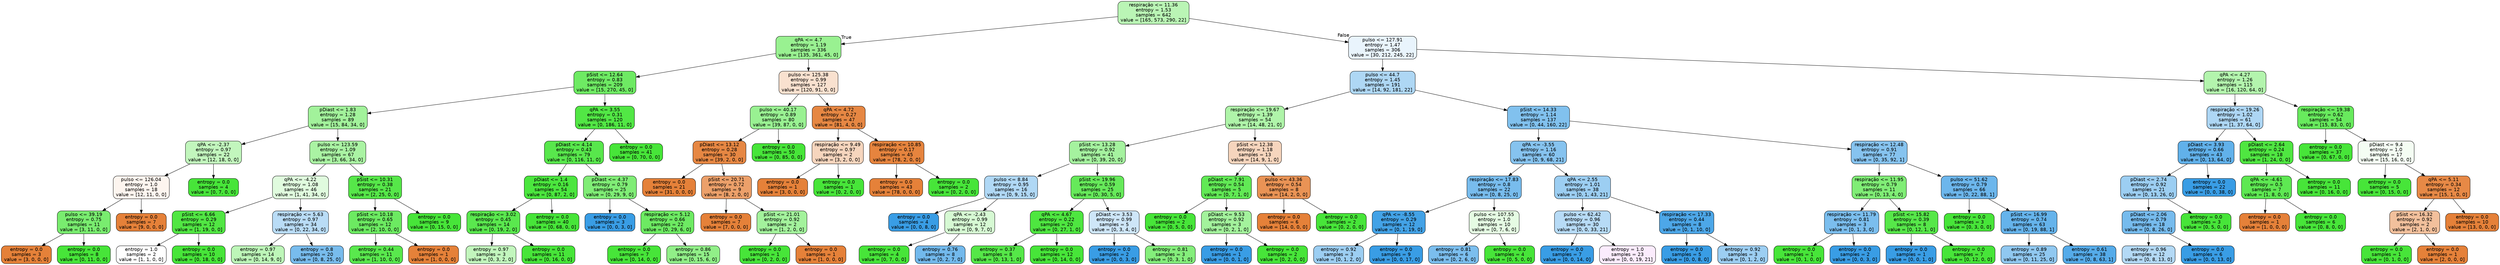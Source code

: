 digraph Tree {
node [shape=box, style="filled, rounded", color="black", fontname="helvetica"] ;
edge [fontname="helvetica"] ;
0 [label="respiração <= 11.36\nentropy = 1.53\nsamples = 642\nvalue = [165, 573, 290, 22]", fillcolor="#baf5b5"] ;
1 [label="qPA <= 4.7\nentropy = 1.19\nsamples = 336\nvalue = [135, 361, 45, 0]", fillcolor="#99f191"] ;
0 -> 1 [labeldistance=2.5, labelangle=45, headlabel="True"] ;
2 [label="pSist <= 12.64\nentropy = 0.83\nsamples = 209\nvalue = [15, 270, 45, 0]", fillcolor="#6eea63"] ;
1 -> 2 ;
3 [label="pDiast <= 1.83\nentropy = 1.28\nsamples = 89\nvalue = [15, 84, 34, 0]", fillcolor="#a2f29b"] ;
2 -> 3 ;
4 [label="qPA <= -2.37\nentropy = 0.97\nsamples = 22\nvalue = [12, 18, 0, 0]", fillcolor="#c2f6bd"] ;
3 -> 4 ;
5 [label="pulso <= 126.04\nentropy = 1.0\nsamples = 18\nvalue = [12, 11, 0, 0]", fillcolor="#fdf5ef"] ;
4 -> 5 ;
6 [label="pulso <= 39.19\nentropy = 0.75\nsamples = 11\nvalue = [3, 11, 0, 0]", fillcolor="#79ec6f"] ;
5 -> 6 ;
7 [label="entropy = 0.0\nsamples = 3\nvalue = [3, 0, 0, 0]", fillcolor="#e58139"] ;
6 -> 7 ;
8 [label="entropy = 0.0\nsamples = 8\nvalue = [0, 11, 0, 0]", fillcolor="#47e539"] ;
6 -> 8 ;
9 [label="entropy = 0.0\nsamples = 7\nvalue = [9, 0, 0, 0]", fillcolor="#e58139"] ;
5 -> 9 ;
10 [label="entropy = 0.0\nsamples = 4\nvalue = [0, 7, 0, 0]", fillcolor="#47e539"] ;
4 -> 10 ;
11 [label="pulso <= 123.59\nentropy = 1.09\nsamples = 67\nvalue = [3, 66, 34, 0]", fillcolor="#aaf3a3"] ;
3 -> 11 ;
12 [label="qPA <= -4.22\nentropy = 1.08\nsamples = 46\nvalue = [1, 41, 34, 0]", fillcolor="#e0fbde"] ;
11 -> 12 ;
13 [label="pSist <= 6.66\nentropy = 0.29\nsamples = 12\nvalue = [1, 19, 0, 0]", fillcolor="#51e643"] ;
12 -> 13 ;
14 [label="entropy = 1.0\nsamples = 2\nvalue = [1, 1, 0, 0]", fillcolor="#ffffff"] ;
13 -> 14 ;
15 [label="entropy = 0.0\nsamples = 10\nvalue = [0, 18, 0, 0]", fillcolor="#47e539"] ;
13 -> 15 ;
16 [label="respiração <= 5.63\nentropy = 0.97\nsamples = 34\nvalue = [0, 22, 34, 0]", fillcolor="#b9dcf6"] ;
12 -> 16 ;
17 [label="entropy = 0.97\nsamples = 14\nvalue = [0, 14, 9, 0]", fillcolor="#bdf6b8"] ;
16 -> 17 ;
18 [label="entropy = 0.8\nsamples = 20\nvalue = [0, 8, 25, 0]", fillcolor="#78bced"] ;
16 -> 18 ;
19 [label="pSist <= 10.31\nentropy = 0.38\nsamples = 21\nvalue = [2, 25, 0, 0]", fillcolor="#56e749"] ;
11 -> 19 ;
20 [label="pSist <= 10.18\nentropy = 0.65\nsamples = 12\nvalue = [2, 10, 0, 0]", fillcolor="#6cea61"] ;
19 -> 20 ;
21 [label="entropy = 0.44\nsamples = 11\nvalue = [1, 10, 0, 0]", fillcolor="#59e84d"] ;
20 -> 21 ;
22 [label="entropy = 0.0\nsamples = 1\nvalue = [1, 0, 0, 0]", fillcolor="#e58139"] ;
20 -> 22 ;
23 [label="entropy = 0.0\nsamples = 9\nvalue = [0, 15, 0, 0]", fillcolor="#47e539"] ;
19 -> 23 ;
24 [label="qPA <= 3.55\nentropy = 0.31\nsamples = 120\nvalue = [0, 186, 11, 0]", fillcolor="#52e745"] ;
2 -> 24 ;
25 [label="pDiast <= 4.14\nentropy = 0.43\nsamples = 79\nvalue = [0, 116, 11, 0]", fillcolor="#58e74c"] ;
24 -> 25 ;
26 [label="pDiast <= 1.4\nentropy = 0.16\nsamples = 54\nvalue = [0, 87, 2, 0]", fillcolor="#4be63e"] ;
25 -> 26 ;
27 [label="respiração <= 3.02\nentropy = 0.45\nsamples = 14\nvalue = [0, 19, 2, 0]", fillcolor="#5ae84e"] ;
26 -> 27 ;
28 [label="entropy = 0.97\nsamples = 3\nvalue = [0, 3, 2, 0]", fillcolor="#c2f6bd"] ;
27 -> 28 ;
29 [label="entropy = 0.0\nsamples = 11\nvalue = [0, 16, 0, 0]", fillcolor="#47e539"] ;
27 -> 29 ;
30 [label="entropy = 0.0\nsamples = 40\nvalue = [0, 68, 0, 0]", fillcolor="#47e539"] ;
26 -> 30 ;
31 [label="pDiast <= 4.37\nentropy = 0.79\nsamples = 25\nvalue = [0, 29, 9, 0]", fillcolor="#80ed76"] ;
25 -> 31 ;
32 [label="entropy = 0.0\nsamples = 3\nvalue = [0, 0, 3, 0]", fillcolor="#399de5"] ;
31 -> 32 ;
33 [label="respiração <= 5.12\nentropy = 0.66\nsamples = 22\nvalue = [0, 29, 6, 0]", fillcolor="#6dea62"] ;
31 -> 33 ;
34 [label="entropy = 0.0\nsamples = 7\nvalue = [0, 14, 0, 0]", fillcolor="#47e539"] ;
33 -> 34 ;
35 [label="entropy = 0.86\nsamples = 15\nvalue = [0, 15, 6, 0]", fillcolor="#91ef88"] ;
33 -> 35 ;
36 [label="entropy = 0.0\nsamples = 41\nvalue = [0, 70, 0, 0]", fillcolor="#47e539"] ;
24 -> 36 ;
37 [label="pulso <= 125.38\nentropy = 0.99\nsamples = 127\nvalue = [120, 91, 0, 0]", fillcolor="#f9e1cf"] ;
1 -> 37 ;
38 [label="pulso <= 40.17\nentropy = 0.89\nsamples = 80\nvalue = [39, 87, 0, 0]", fillcolor="#99f192"] ;
37 -> 38 ;
39 [label="pDiast <= 13.12\nentropy = 0.28\nsamples = 30\nvalue = [39, 2, 0, 0]", fillcolor="#e68743"] ;
38 -> 39 ;
40 [label="entropy = 0.0\nsamples = 21\nvalue = [31, 0, 0, 0]", fillcolor="#e58139"] ;
39 -> 40 ;
41 [label="pSist <= 20.71\nentropy = 0.72\nsamples = 9\nvalue = [8, 2, 0, 0]", fillcolor="#eca06a"] ;
39 -> 41 ;
42 [label="entropy = 0.0\nsamples = 7\nvalue = [7, 0, 0, 0]", fillcolor="#e58139"] ;
41 -> 42 ;
43 [label="pSist <= 21.01\nentropy = 0.92\nsamples = 2\nvalue = [1, 2, 0, 0]", fillcolor="#a3f29c"] ;
41 -> 43 ;
44 [label="entropy = 0.0\nsamples = 1\nvalue = [0, 2, 0, 0]", fillcolor="#47e539"] ;
43 -> 44 ;
45 [label="entropy = 0.0\nsamples = 1\nvalue = [1, 0, 0, 0]", fillcolor="#e58139"] ;
43 -> 45 ;
46 [label="entropy = 0.0\nsamples = 50\nvalue = [0, 85, 0, 0]", fillcolor="#47e539"] ;
38 -> 46 ;
47 [label="qPA <= 4.72\nentropy = 0.27\nsamples = 47\nvalue = [81, 4, 0, 0]", fillcolor="#e68743"] ;
37 -> 47 ;
48 [label="respiração <= 9.49\nentropy = 0.97\nsamples = 2\nvalue = [3, 2, 0, 0]", fillcolor="#f6d5bd"] ;
47 -> 48 ;
49 [label="entropy = 0.0\nsamples = 1\nvalue = [3, 0, 0, 0]", fillcolor="#e58139"] ;
48 -> 49 ;
50 [label="entropy = 0.0\nsamples = 1\nvalue = [0, 2, 0, 0]", fillcolor="#47e539"] ;
48 -> 50 ;
51 [label="respiração <= 10.85\nentropy = 0.17\nsamples = 45\nvalue = [78, 2, 0, 0]", fillcolor="#e6843e"] ;
47 -> 51 ;
52 [label="entropy = 0.0\nsamples = 43\nvalue = [78, 0, 0, 0]", fillcolor="#e58139"] ;
51 -> 52 ;
53 [label="entropy = 0.0\nsamples = 2\nvalue = [0, 2, 0, 0]", fillcolor="#47e539"] ;
51 -> 53 ;
54 [label="pulso <= 127.91\nentropy = 1.47\nsamples = 306\nvalue = [30, 212, 245, 22]", fillcolor="#e9f4fc"] ;
0 -> 54 [labeldistance=2.5, labelangle=-45, headlabel="False"] ;
55 [label="pulso <= 44.7\nentropy = 1.45\nsamples = 191\nvalue = [14, 92, 181, 22]", fillcolor="#aed7f4"] ;
54 -> 55 ;
56 [label="respiração <= 19.67\nentropy = 1.39\nsamples = 54\nvalue = [14, 48, 21, 0]", fillcolor="#aff4a9"] ;
55 -> 56 ;
57 [label="pSist <= 13.28\nentropy = 0.92\nsamples = 41\nvalue = [0, 39, 20, 0]", fillcolor="#a5f29f"] ;
56 -> 57 ;
58 [label="pulso <= 8.84\nentropy = 0.95\nsamples = 16\nvalue = [0, 9, 15, 0]", fillcolor="#b0d8f5"] ;
57 -> 58 ;
59 [label="entropy = 0.0\nsamples = 4\nvalue = [0, 0, 8, 0]", fillcolor="#399de5"] ;
58 -> 59 ;
60 [label="qPA <= -2.43\nentropy = 0.99\nsamples = 12\nvalue = [0, 9, 7, 0]", fillcolor="#d6f9d3"] ;
58 -> 60 ;
61 [label="entropy = 0.0\nsamples = 4\nvalue = [0, 7, 0, 0]", fillcolor="#47e539"] ;
60 -> 61 ;
62 [label="entropy = 0.76\nsamples = 8\nvalue = [0, 2, 7, 0]", fillcolor="#72b9ec"] ;
60 -> 62 ;
63 [label="pSist <= 19.96\nentropy = 0.59\nsamples = 25\nvalue = [0, 30, 5, 0]", fillcolor="#66e95a"] ;
57 -> 63 ;
64 [label="qPA <= 4.67\nentropy = 0.22\nsamples = 20\nvalue = [0, 27, 1, 0]", fillcolor="#4ee640"] ;
63 -> 64 ;
65 [label="entropy = 0.37\nsamples = 8\nvalue = [0, 13, 1, 0]", fillcolor="#55e748"] ;
64 -> 65 ;
66 [label="entropy = 0.0\nsamples = 12\nvalue = [0, 14, 0, 0]", fillcolor="#47e539"] ;
64 -> 66 ;
67 [label="pDiast <= 3.53\nentropy = 0.99\nsamples = 5\nvalue = [0, 3, 4, 0]", fillcolor="#cee6f8"] ;
63 -> 67 ;
68 [label="entropy = 0.0\nsamples = 2\nvalue = [0, 0, 3, 0]", fillcolor="#399de5"] ;
67 -> 68 ;
69 [label="entropy = 0.81\nsamples = 3\nvalue = [0, 3, 1, 0]", fillcolor="#84ee7b"] ;
67 -> 69 ;
70 [label="pSist <= 12.38\nentropy = 1.18\nsamples = 13\nvalue = [14, 9, 1, 0]", fillcolor="#f6d5bd"] ;
56 -> 70 ;
71 [label="pDiast <= 7.91\nentropy = 0.54\nsamples = 5\nvalue = [0, 7, 1, 0]", fillcolor="#61e955"] ;
70 -> 71 ;
72 [label="entropy = 0.0\nsamples = 2\nvalue = [0, 5, 0, 0]", fillcolor="#47e539"] ;
71 -> 72 ;
73 [label="pDiast <= 9.53\nentropy = 0.92\nsamples = 3\nvalue = [0, 2, 1, 0]", fillcolor="#a3f29c"] ;
71 -> 73 ;
74 [label="entropy = 0.0\nsamples = 1\nvalue = [0, 0, 1, 0]", fillcolor="#399de5"] ;
73 -> 74 ;
75 [label="entropy = 0.0\nsamples = 2\nvalue = [0, 2, 0, 0]", fillcolor="#47e539"] ;
73 -> 75 ;
76 [label="pulso <= 43.36\nentropy = 0.54\nsamples = 8\nvalue = [14, 2, 0, 0]", fillcolor="#e99355"] ;
70 -> 76 ;
77 [label="entropy = 0.0\nsamples = 6\nvalue = [14, 0, 0, 0]", fillcolor="#e58139"] ;
76 -> 77 ;
78 [label="entropy = 0.0\nsamples = 2\nvalue = [0, 2, 0, 0]", fillcolor="#47e539"] ;
76 -> 78 ;
79 [label="pSist <= 14.33\nentropy = 1.14\nsamples = 137\nvalue = [0, 44, 160, 22]", fillcolor="#81c1ee"] ;
55 -> 79 ;
80 [label="qPA <= -3.55\nentropy = 1.16\nsamples = 60\nvalue = [0, 9, 68, 21]", fillcolor="#86c3ef"] ;
79 -> 80 ;
81 [label="respiração <= 17.83\nentropy = 0.8\nsamples = 22\nvalue = [0, 8, 25, 0]", fillcolor="#78bced"] ;
80 -> 81 ;
82 [label="qPA <= -8.55\nentropy = 0.29\nsamples = 12\nvalue = [0, 1, 19, 0]", fillcolor="#43a2e6"] ;
81 -> 82 ;
83 [label="entropy = 0.92\nsamples = 3\nvalue = [0, 1, 2, 0]", fillcolor="#9ccef2"] ;
82 -> 83 ;
84 [label="entropy = 0.0\nsamples = 9\nvalue = [0, 0, 17, 0]", fillcolor="#399de5"] ;
82 -> 84 ;
85 [label="pulso <= 107.55\nentropy = 1.0\nsamples = 10\nvalue = [0, 7, 6, 0]", fillcolor="#e5fbe3"] ;
81 -> 85 ;
86 [label="entropy = 0.81\nsamples = 6\nvalue = [0, 2, 6, 0]", fillcolor="#7bbeee"] ;
85 -> 86 ;
87 [label="entropy = 0.0\nsamples = 4\nvalue = [0, 5, 0, 0]", fillcolor="#47e539"] ;
85 -> 87 ;
88 [label="qPA <= 2.55\nentropy = 1.01\nsamples = 38\nvalue = [0, 1, 43, 21]", fillcolor="#9ccef2"] ;
80 -> 88 ;
89 [label="pulso <= 62.42\nentropy = 0.96\nsamples = 30\nvalue = [0, 0, 33, 21]", fillcolor="#b7dbf6"] ;
88 -> 89 ;
90 [label="entropy = 0.0\nsamples = 7\nvalue = [0, 0, 14, 0]", fillcolor="#399de5"] ;
89 -> 90 ;
91 [label="entropy = 1.0\nsamples = 23\nvalue = [0, 0, 19, 21]", fillcolor="#fbecfd"] ;
89 -> 91 ;
92 [label="respiração <= 17.33\nentropy = 0.44\nsamples = 8\nvalue = [0, 1, 10, 0]", fillcolor="#4da7e8"] ;
88 -> 92 ;
93 [label="entropy = 0.0\nsamples = 5\nvalue = [0, 0, 8, 0]", fillcolor="#399de5"] ;
92 -> 93 ;
94 [label="entropy = 0.92\nsamples = 3\nvalue = [0, 1, 2, 0]", fillcolor="#9ccef2"] ;
92 -> 94 ;
95 [label="respiração <= 12.48\nentropy = 0.91\nsamples = 77\nvalue = [0, 35, 92, 1]", fillcolor="#86c3ef"] ;
79 -> 95 ;
96 [label="respiração <= 11.95\nentropy = 0.79\nsamples = 11\nvalue = [0, 13, 4, 0]", fillcolor="#80ed76"] ;
95 -> 96 ;
97 [label="respiração <= 11.79\nentropy = 0.81\nsamples = 3\nvalue = [0, 1, 3, 0]", fillcolor="#7bbeee"] ;
96 -> 97 ;
98 [label="entropy = 0.0\nsamples = 1\nvalue = [0, 1, 0, 0]", fillcolor="#47e539"] ;
97 -> 98 ;
99 [label="entropy = 0.0\nsamples = 2\nvalue = [0, 0, 3, 0]", fillcolor="#399de5"] ;
97 -> 99 ;
100 [label="pSist <= 15.82\nentropy = 0.39\nsamples = 8\nvalue = [0, 12, 1, 0]", fillcolor="#56e749"] ;
96 -> 100 ;
101 [label="entropy = 0.0\nsamples = 1\nvalue = [0, 0, 1, 0]", fillcolor="#399de5"] ;
100 -> 101 ;
102 [label="entropy = 0.0\nsamples = 7\nvalue = [0, 12, 0, 0]", fillcolor="#47e539"] ;
100 -> 102 ;
103 [label="pulso <= 51.62\nentropy = 0.79\nsamples = 66\nvalue = [0, 22, 88, 1]", fillcolor="#6cb6ec"] ;
95 -> 103 ;
104 [label="entropy = 0.0\nsamples = 3\nvalue = [0, 3, 0, 0]", fillcolor="#47e539"] ;
103 -> 104 ;
105 [label="pSist <= 16.99\nentropy = 0.74\nsamples = 63\nvalue = [0, 19, 88, 1]", fillcolor="#65b3eb"] ;
103 -> 105 ;
106 [label="entropy = 0.89\nsamples = 25\nvalue = [0, 11, 25, 0]", fillcolor="#90c8f0"] ;
105 -> 106 ;
107 [label="entropy = 0.61\nsamples = 38\nvalue = [0, 8, 63, 1]", fillcolor="#55abe9"] ;
105 -> 107 ;
108 [label="qPA <= 4.27\nentropy = 1.26\nsamples = 115\nvalue = [16, 120, 64, 0]", fillcolor="#b3f4ad"] ;
54 -> 108 ;
109 [label="respiração <= 19.26\nentropy = 1.02\nsamples = 61\nvalue = [1, 37, 64, 0]", fillcolor="#add6f4"] ;
108 -> 109 ;
110 [label="pDiast <= 3.93\nentropy = 0.66\nsamples = 43\nvalue = [0, 13, 64, 0]", fillcolor="#61b1ea"] ;
109 -> 110 ;
111 [label="pDiast <= 2.74\nentropy = 0.92\nsamples = 21\nvalue = [0, 13, 26, 0]", fillcolor="#9ccef2"] ;
110 -> 111 ;
112 [label="pDiast <= 2.06\nentropy = 0.79\nsamples = 18\nvalue = [0, 8, 26, 0]", fillcolor="#76bbed"] ;
111 -> 112 ;
113 [label="entropy = 0.96\nsamples = 12\nvalue = [0, 8, 13, 0]", fillcolor="#b3d9f5"] ;
112 -> 113 ;
114 [label="entropy = 0.0\nsamples = 6\nvalue = [0, 0, 13, 0]", fillcolor="#399de5"] ;
112 -> 114 ;
115 [label="entropy = 0.0\nsamples = 3\nvalue = [0, 5, 0, 0]", fillcolor="#47e539"] ;
111 -> 115 ;
116 [label="entropy = 0.0\nsamples = 22\nvalue = [0, 0, 38, 0]", fillcolor="#399de5"] ;
110 -> 116 ;
117 [label="pDiast <= 2.64\nentropy = 0.24\nsamples = 18\nvalue = [1, 24, 0, 0]", fillcolor="#4fe641"] ;
109 -> 117 ;
118 [label="qPA <= -4.61\nentropy = 0.5\nsamples = 7\nvalue = [1, 8, 0, 0]", fillcolor="#5ee852"] ;
117 -> 118 ;
119 [label="entropy = 0.0\nsamples = 1\nvalue = [1, 0, 0, 0]", fillcolor="#e58139"] ;
118 -> 119 ;
120 [label="entropy = 0.0\nsamples = 6\nvalue = [0, 8, 0, 0]", fillcolor="#47e539"] ;
118 -> 120 ;
121 [label="entropy = 0.0\nsamples = 11\nvalue = [0, 16, 0, 0]", fillcolor="#47e539"] ;
117 -> 121 ;
122 [label="respiração <= 19.38\nentropy = 0.62\nsamples = 54\nvalue = [15, 83, 0, 0]", fillcolor="#68ea5d"] ;
108 -> 122 ;
123 [label="entropy = 0.0\nsamples = 37\nvalue = [0, 67, 0, 0]", fillcolor="#47e539"] ;
122 -> 123 ;
124 [label="pDiast <= 9.4\nentropy = 1.0\nsamples = 17\nvalue = [15, 16, 0, 0]", fillcolor="#f4fdf3"] ;
122 -> 124 ;
125 [label="entropy = 0.0\nsamples = 5\nvalue = [0, 15, 0, 0]", fillcolor="#47e539"] ;
124 -> 125 ;
126 [label="qPA <= 5.11\nentropy = 0.34\nsamples = 12\nvalue = [15, 1, 0, 0]", fillcolor="#e78946"] ;
124 -> 126 ;
127 [label="pSist <= 16.32\nentropy = 0.92\nsamples = 2\nvalue = [2, 1, 0, 0]", fillcolor="#f2c09c"] ;
126 -> 127 ;
128 [label="entropy = 0.0\nsamples = 1\nvalue = [0, 1, 0, 0]", fillcolor="#47e539"] ;
127 -> 128 ;
129 [label="entropy = 0.0\nsamples = 1\nvalue = [2, 0, 0, 0]", fillcolor="#e58139"] ;
127 -> 129 ;
130 [label="entropy = 0.0\nsamples = 10\nvalue = [13, 0, 0, 0]", fillcolor="#e58139"] ;
126 -> 130 ;
}
